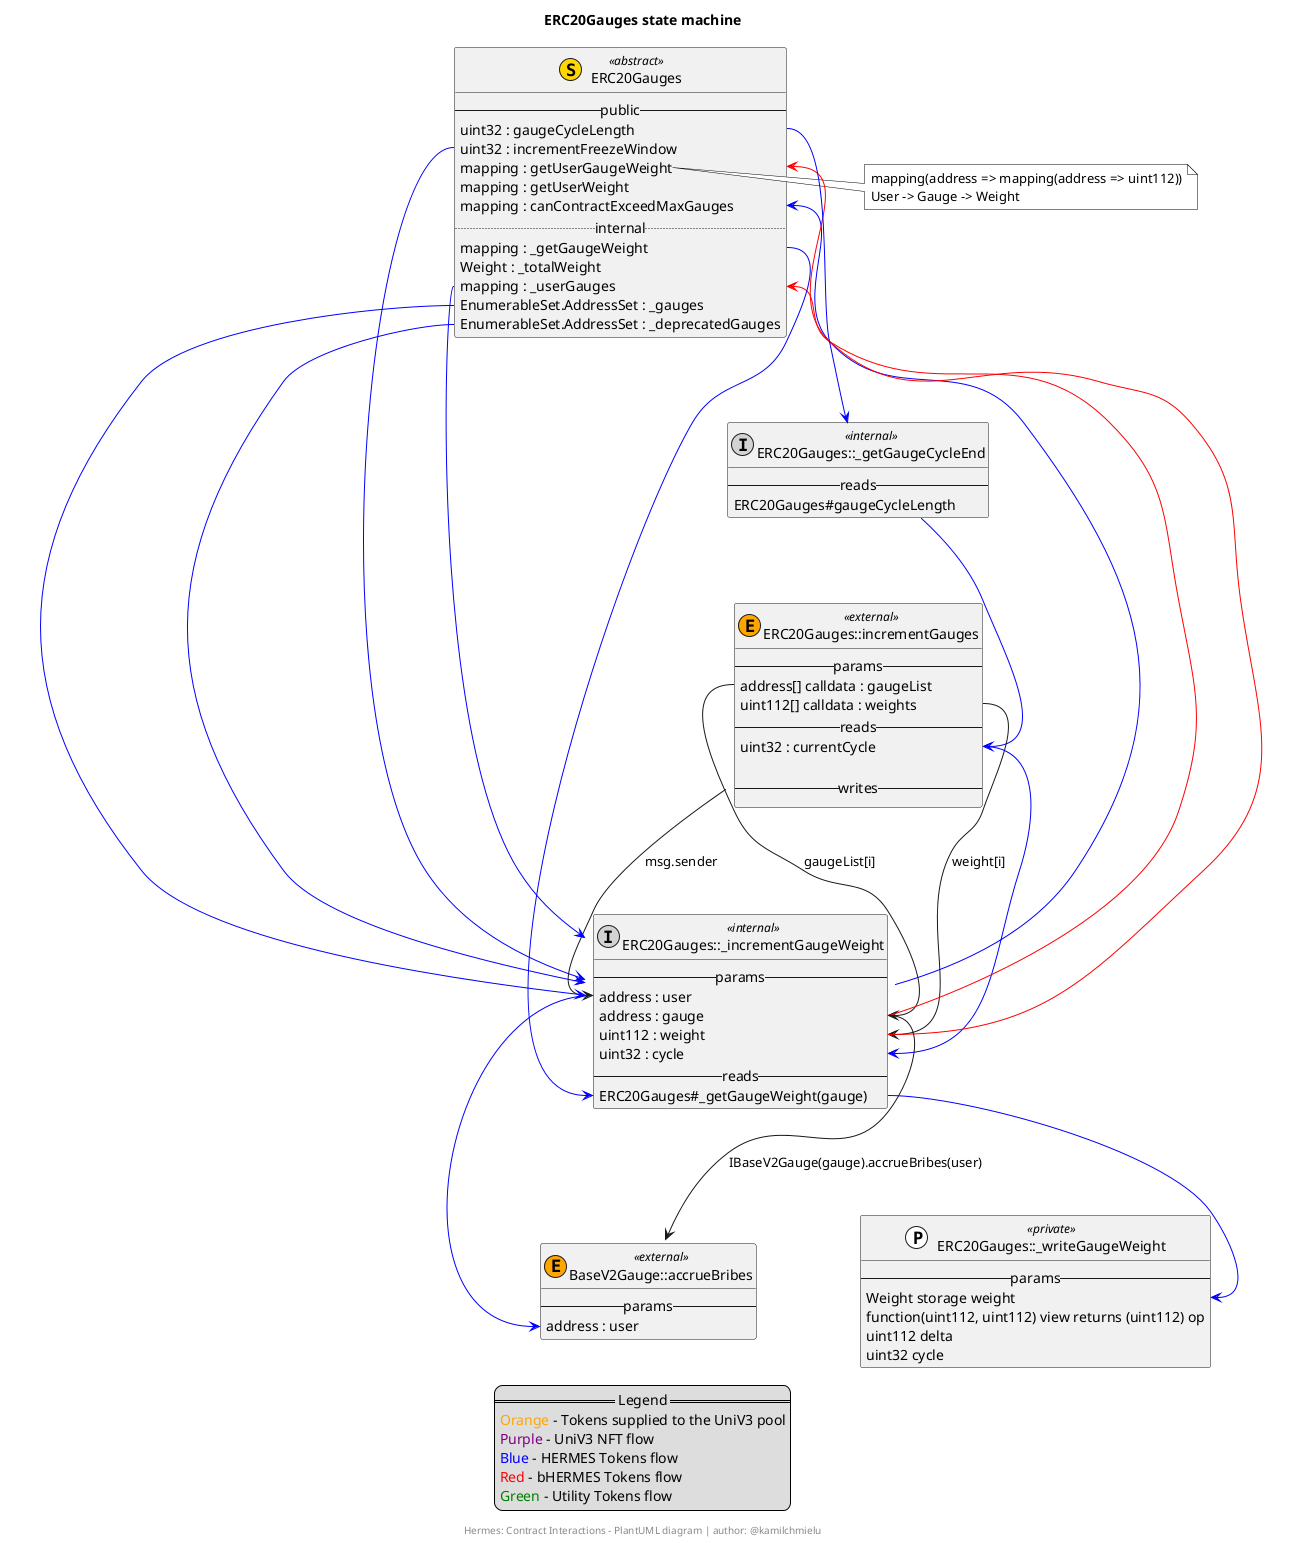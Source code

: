 @startuml
title ERC20Gauges state machine

/' //////////////////////////////////////////////////////////////////
//                          Contracts                              //
////////////////////////////////////////////////////////////////// '/
class ERC20Gauges << (S, gold) >> <<abstract>> {
    --public--
    uint32 : gaugeCycleLength
    uint32 : incrementFreezeWindow
    mapping : getUserGaugeWeight
    mapping : getUserWeight
    mapping : canContractExceedMaxGauges
    ..internal..
    mapping : _getGaugeWeight
    Weight : _totalWeight
    mapping : _userGauges
    EnumerableSet.AddressSet : _gauges
    EnumerableSet.AddressSet : _deprecatedGauges
}

/' //////////////////////////////////////////////////////////////////
//                    Public & External functions                  //
////////////////////////////////////////////////////////////////// '/
class ERC20Gauges::incrementGauges <<E, orange>> <<external>> {
    -- params --
    address[] calldata : gaugeList
    uint112[] calldata : weights
    -- reads --
    uint32 : currentCycle

    -- writes --
}

class BaseV2Gauge::accrueBribes <<E, orange>> <<external>> {
    --params--
    address : user
}
/' //////////////////////////////////////////////////////////////////
//                  Internal & Private functions                   //
////////////////////////////////////////////////////////////////// '/
class ERC20Gauges::_incrementGaugeWeight << (I, lightgray) >> <<internal>> {
    -- params --
    address : user 
    address : gauge 
    uint112 : weight 
    uint32 : cycle
    -- reads --
    ERC20Gauges#_getGaugeWeight(gauge)
}

class ERC20Gauges::_getGaugeCycleEnd << (I, lightgray) >> <<internal>> {
    -- reads --
    ERC20Gauges#gaugeCycleLength
}

class ERC20Gauges::_writeGaugeWeight << P, white >> <<private>> {
    -- params --
    Weight storage weight
    function(uint112, uint112) view returns (uint112) op
    uint112 delta
    uint32 cycle
}
/' //////////////////////////////////////////////////////////////////
//                         Interactions                            //
////////////////////////////////////////////////////////////////// '/

'External'

'ERC20Gauges#incrementGauges'
ERC20Gauges::_getGaugeCycleEnd --> ERC20Gauges::incrementGauges::currentCycle #blue

'Internal'

'ERC20Gauges#_incrementGaugeWeight'
ERC20Gauges::incrementGauges --> ERC20Gauges::_incrementGaugeWeight::user : msg.sender
ERC20Gauges::incrementGauges::gaugeList --> ERC20Gauges::_incrementGaugeWeight::gauge : gaugeList[i]
ERC20Gauges::incrementGauges::weights --> ERC20Gauges::_incrementGaugeWeight::weight : weight[i]

ERC20Gauges::incrementGauges::currentCycle --> ERC20Gauges::_incrementGaugeWeight::cycle #blue
ERC20Gauges::_gauges --> ERC20Gauges::_incrementGaugeWeight #blue
ERC20Gauges::_deprecatedGauges --> ERC20Gauges::_incrementGaugeWeight #blue
ERC20Gauges::incrementFreezeWindow --> ERC20Gauges::_incrementGaugeWeight #blue

ERC20Gauges::_incrementGaugeWeight::user --> BaseV2Gauge::accrueBribes::user #blue
ERC20Gauges::_incrementGaugeWeight::gauge --> BaseV2Gauge::accrueBribes : IBaseV2Gauge(gauge).accrueBribes(user)

ERC20Gauges::_incrementGaugeWeight --> ERC20Gauges::canContractExceedMaxGauges #blue

ERC20Gauges::_userGauges --> ERC20Gauges::_incrementGaugeWeight #blue
ERC20Gauges::_incrementGaugeWeight::gauge --> ERC20Gauges::_userGauges #red

ERC20Gauges::_incrementGaugeWeight::weight --> ERC20Gauges::getUserGaugeWeight #red

ERC20Gauges::_getGaugeWeight --> ERC20Gauges::_incrementGaugeWeight::_getGaugeWeight #blue

'ERC20Gauges::_getGaugeCycleEnd'
ERC20Gauges::gaugeCycleLength --> ERC20Gauges::_getGaugeCycleEnd #blue

'ERC20Gauges::_writeGaugeWeight'
ERC20Gauges::_incrementGaugeWeight::_getGaugeWeight --> ERC20Gauges::_writeGaugeWeight::weight #blue
/' //////////////////////////////////////////////////////////////////
//                            Notes                                //
////////////////////////////////////////////////////////////////// '/
note right of ERC20Gauges::"mapping : getUserGaugeWeight"
    mapping(address => mapping(address => uint112))
    User -> Gauge -> Weight 
end note

/' //////////////////////////////////////////////////////////////////
//                            Legend                               //
////////////////////////////////////////////////////////////////// '/

legend
    == Legend ==
    <font color=orange>Orange</font> - Tokens supplied to the UniV3 pool
    <font color=purple>Purple</font> - UniV3 NFT flow
    <font color=blue>Blue</font> - HERMES Tokens flow
    <font color=red>Red</font> - bHERMES Tokens flow
    <font color=green>Green</font> - Utility Tokens flow
endlegend

/' //////////////////////////////////////////////////////////////////
//                            Styling                              //
////////////////////////////////////////////////////////////////// '/
skinparam nodesep 70
skinparam ranksep 80
allow_mixing
skinparam note {
    BorderColor black
    BackgroundColor white
    FontColor black
}

footer Hermes: Contract Interactions - PlantUML diagram | author: @kamilchmielu
@enduml
